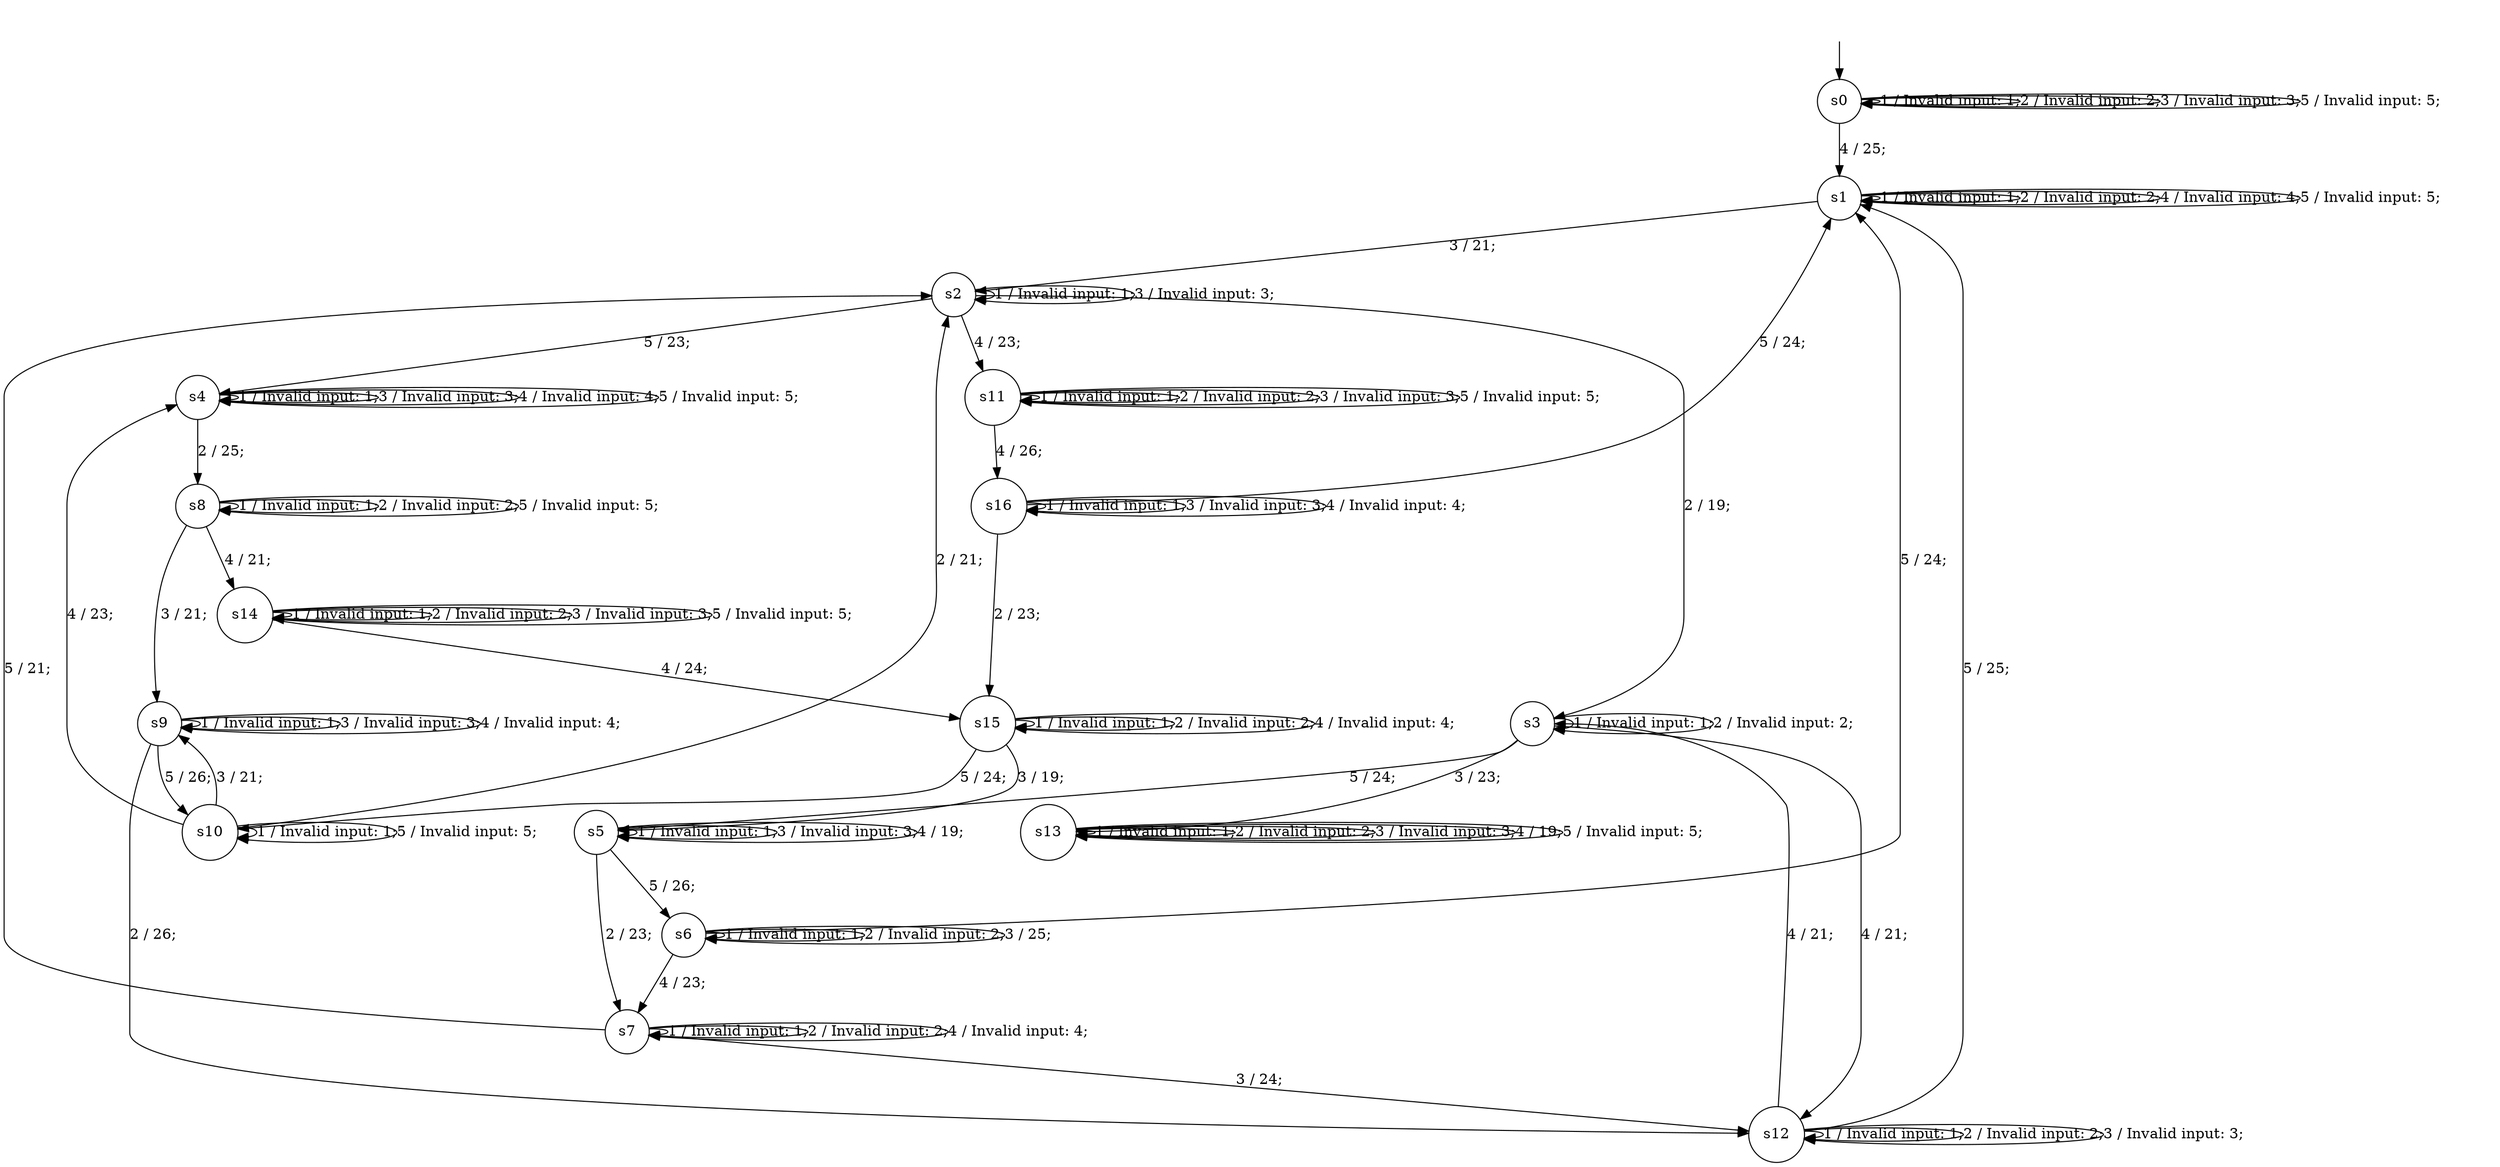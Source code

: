 digraph g {
__start0 [label="" shape="none"];

	s0 [shape="circle" label="s0"];
	s1 [shape="circle" label="s1"];
	s2 [shape="circle" label="s2"];
	s3 [shape="circle" label="s3"];
	s4 [shape="circle" label="s4"];
	s5 [shape="circle" label="s5"];
	s6 [shape="circle" label="s6"];
	s7 [shape="circle" label="s7"];
	s8 [shape="circle" label="s8"];
	s9 [shape="circle" label="s9"];
	s10 [shape="circle" label="s10"];
	s11 [shape="circle" label="s11"];
	s12 [shape="circle" label="s12"];
	s13 [shape="circle" label="s13"];
	s14 [shape="circle" label="s14"];
	s15 [shape="circle" label="s15"];
	s16 [shape="circle" label="s16"];
	s0 -> s0 [label="1 / Invalid input: 1;"];
	s0 -> s0 [label="2 / Invalid input: 2;"];
	s0 -> s0 [label="3 / Invalid input: 3;"];
	s0 -> s1 [label="4 / 25;"];
	s0 -> s0 [label="5 / Invalid input: 5;"];
	s1 -> s1 [label="1 / Invalid input: 1;"];
	s1 -> s1 [label="2 / Invalid input: 2;"];
	s1 -> s2 [label="3 / 21;"];
	s1 -> s1 [label="4 / Invalid input: 4;"];
	s1 -> s1 [label="5 / Invalid input: 5;"];
	s2 -> s2 [label="1 / Invalid input: 1;"];
	s2 -> s3 [label="2 / 19;"];
	s2 -> s2 [label="3 / Invalid input: 3;"];
	s2 -> s11 [label="4 / 23;"];
	s2 -> s4 [label="5 / 23;"];
	s3 -> s3 [label="1 / Invalid input: 1;"];
	s3 -> s3 [label="2 / Invalid input: 2;"];
	s3 -> s13 [label="3 / 23;"];
	s3 -> s12 [label="4 / 21;"];
	s3 -> s5 [label="5 / 24;"];
	s4 -> s4 [label="1 / Invalid input: 1;"];
	s4 -> s8 [label="2 / 25;"];
	s4 -> s4 [label="3 / Invalid input: 3;"];
	s4 -> s4 [label="4 / Invalid input: 4;"];
	s4 -> s4 [label="5 / Invalid input: 5;"];
	s5 -> s5 [label="1 / Invalid input: 1;"];
	s5 -> s7 [label="2 / 23;"];
	s5 -> s5 [label="3 / Invalid input: 3;"];
	s5 -> s5 [label="4 / 19;"];
	s5 -> s6 [label="5 / 26;"];
	s6 -> s6 [label="1 / Invalid input: 1;"];
	s6 -> s6 [label="2 / Invalid input: 2;"];
	s6 -> s6 [label="3 / 25;"];
	s6 -> s7 [label="4 / 23;"];
	s6 -> s1 [label="5 / 24;"];
	s7 -> s7 [label="1 / Invalid input: 1;"];
	s7 -> s7 [label="2 / Invalid input: 2;"];
	s7 -> s12 [label="3 / 24;"];
	s7 -> s7 [label="4 / Invalid input: 4;"];
	s7 -> s2 [label="5 / 21;"];
	s8 -> s8 [label="1 / Invalid input: 1;"];
	s8 -> s8 [label="2 / Invalid input: 2;"];
	s8 -> s9 [label="3 / 21;"];
	s8 -> s14 [label="4 / 21;"];
	s8 -> s8 [label="5 / Invalid input: 5;"];
	s9 -> s9 [label="1 / Invalid input: 1;"];
	s9 -> s12 [label="2 / 26;"];
	s9 -> s9 [label="3 / Invalid input: 3;"];
	s9 -> s9 [label="4 / Invalid input: 4;"];
	s9 -> s10 [label="5 / 26;"];
	s10 -> s10 [label="1 / Invalid input: 1;"];
	s10 -> s2 [label="2 / 21;"];
	s10 -> s9 [label="3 / 21;"];
	s10 -> s4 [label="4 / 23;"];
	s10 -> s10 [label="5 / Invalid input: 5;"];
	s11 -> s11 [label="1 / Invalid input: 1;"];
	s11 -> s11 [label="2 / Invalid input: 2;"];
	s11 -> s11 [label="3 / Invalid input: 3;"];
	s11 -> s16 [label="4 / 26;"];
	s11 -> s11 [label="5 / Invalid input: 5;"];
	s12 -> s12 [label="1 / Invalid input: 1;"];
	s12 -> s12 [label="2 / Invalid input: 2;"];
	s12 -> s12 [label="3 / Invalid input: 3;"];
	s12 -> s3 [label="4 / 21;"];
	s12 -> s1 [label="5 / 25;"];
	s13 -> s13 [label="1 / Invalid input: 1;"];
	s13 -> s13 [label="2 / Invalid input: 2;"];
	s13 -> s13 [label="3 / Invalid input: 3;"];
	s13 -> s13 [label="4 / 19;"];
	s13 -> s13 [label="5 / Invalid input: 5;"];
	s14 -> s14 [label="1 / Invalid input: 1;"];
	s14 -> s14 [label="2 / Invalid input: 2;"];
	s14 -> s14 [label="3 / Invalid input: 3;"];
	s14 -> s15 [label="4 / 24;"];
	s14 -> s14 [label="5 / Invalid input: 5;"];
	s15 -> s15 [label="1 / Invalid input: 1;"];
	s15 -> s15 [label="2 / Invalid input: 2;"];
	s15 -> s5 [label="3 / 19;"];
	s15 -> s15 [label="4 / Invalid input: 4;"];
	s15 -> s10 [label="5 / 24;"];
	s16 -> s16 [label="1 / Invalid input: 1;"];
	s16 -> s15 [label="2 / 23;"];
	s16 -> s16 [label="3 / Invalid input: 3;"];
	s16 -> s16 [label="4 / Invalid input: 4;"];
	s16 -> s1 [label="5 / 24;"];

__start0 -> s0;
}
